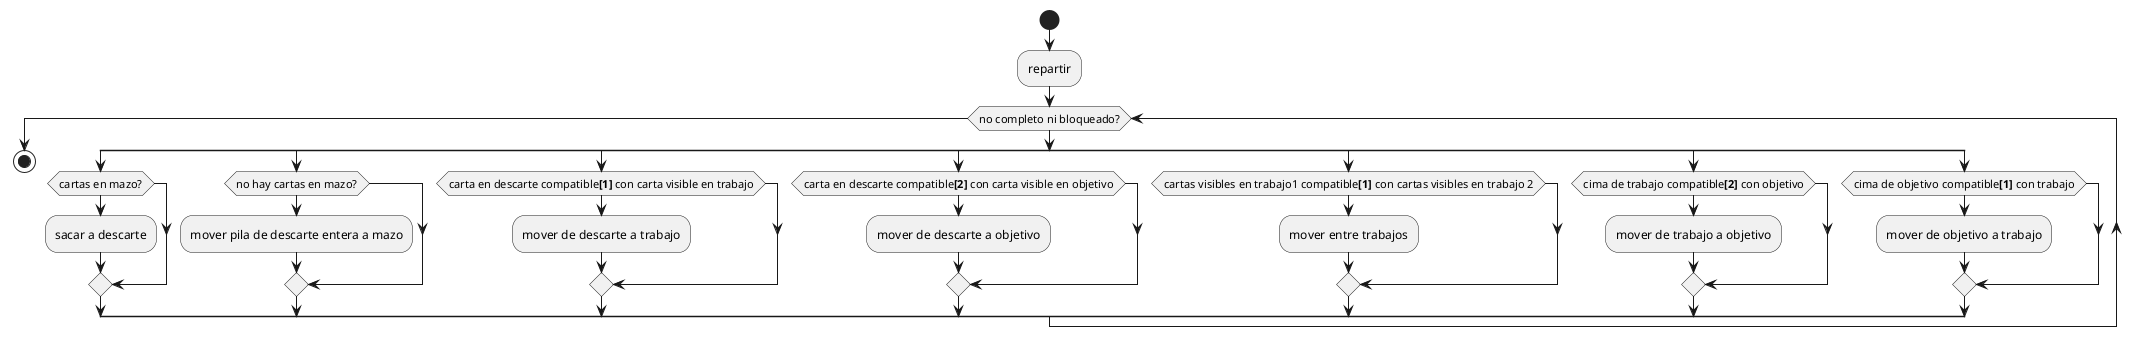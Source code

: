 @startuml
' TODO: Rellenar las condiciones
start
:repartir;
while (no completo ni bloqueado?)
	split
	if (cartas en mazo?) then
		:sacar a descarte;
	endif
	split again
	if (no hay cartas en mazo?) then
		:mover pila de descarte entera a mazo;
	endif
	split again
	if (carta en descarte compatible**[1]** con carta visible en trabajo) then
		:mover de descarte a trabajo;
	endif
	split again
	if (carta en descarte compatible**[2]** con carta visible en objetivo) then
		:mover de descarte a objetivo;
	endif
	split again
	if (cartas visibles en trabajo1 compatible**[1]** con cartas visibles en trabajo 2) then
		:mover entre trabajos;
	endif
	split again
	if (cima de trabajo compatible**[2]** con objetivo) then
		:mover de trabajo a objetivo;
	endif
	split again
	if (cima de objetivo compatible**[1]** con trabajo) then
		:mover de objetivo a trabajo;
	endif
	endsplit
endwhile
stop
	
@enduml